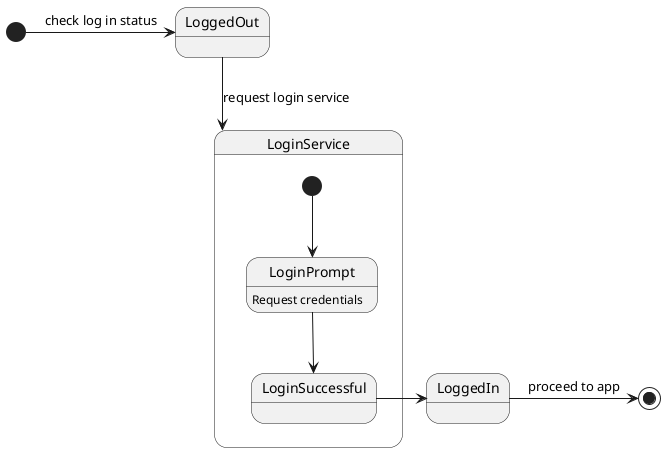 @startuml

[*] -> LoggedOut : check log in status
LoggedOut --> LoginService : request login service


state LoginService{
  LoginPrompt : Request credentials
  [*] --> LoginPrompt 
  LoginPrompt --> LoginSuccessful
}

  LoginSuccessful -> LoggedIn

LoggedIn -> [*] : proceed to app

@enduml
